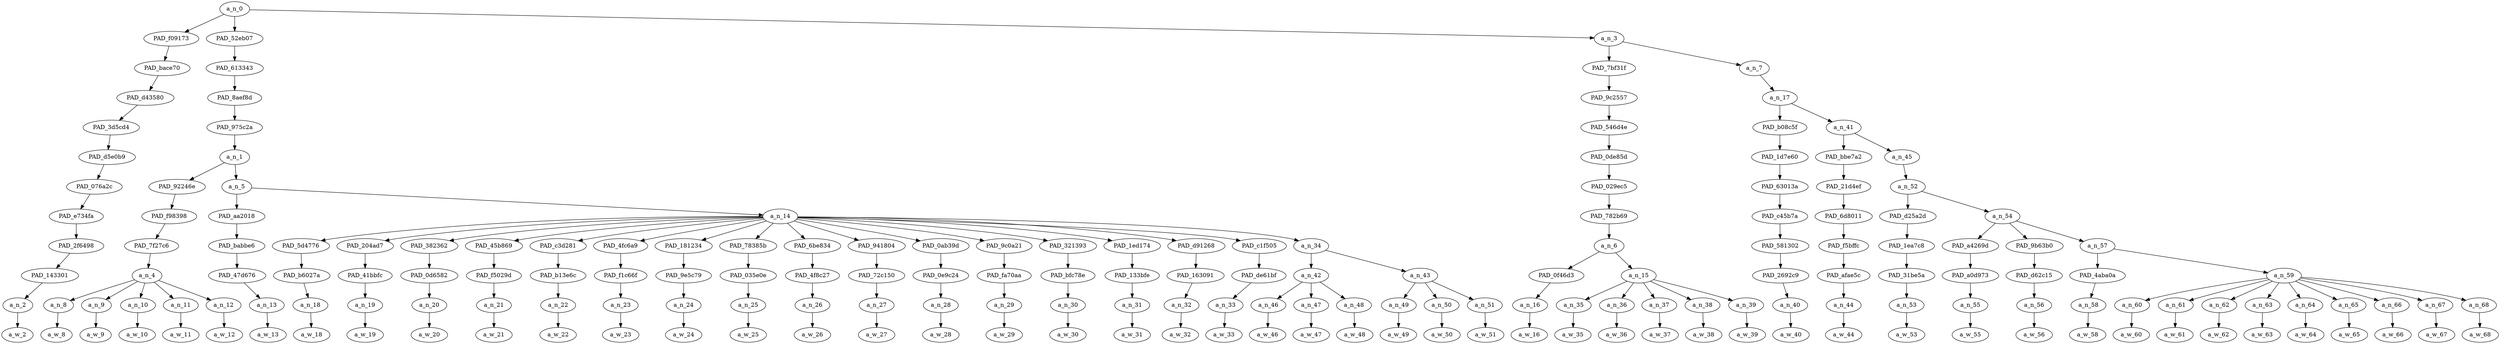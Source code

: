 strict digraph "" {
	a_n_0	[div_dir=1,
		index=0,
		level=11,
		pos="22.696282679738562,11!",
		text_span="[0, 1, 2, 3, 4, 5, 6, 7, 8, 9, 10, 11, 12, 13, 14, 15, 16, 17, 18, 19, 20, 21, 22, 23, 24, 25, 26, 27, 28, 29, 30, 31, 32, 33, 34, \
35, 36, 37, 38, 39, 40, 41, 42, 43, 44, 45, 46, 47, 48, 49]",
		value=1.00000001];
	PAD_f09173	[div_dir=1,
		index=1,
		level=10,
		pos="28.0,10!",
		text_span="[28]",
		value=0.01119639];
	a_n_0 -> PAD_f09173;
	PAD_52eb07	[div_dir=1,
		index=0,
		level=10,
		pos="5.786764705882353,10!",
		text_span="[0, 1, 2, 3, 4, 5, 6, 7, 8, 9, 10, 11, 12, 13, 14, 15, 16, 17, 18, 19, 20, 21, 22, 23, 24, 25, 26, 27]",
		value=0.59383906];
	a_n_0 -> PAD_52eb07;
	a_n_3	[div_dir=1,
		index=2,
		level=10,
		pos="34.302083333333336,10!",
		text_span="[29, 30, 31, 32, 33, 34, 35, 36, 37, 38, 39, 40, 41, 42, 43, 44, 45, 46, 47, 48, 49]",
		value=0.39487573];
	a_n_0 -> a_n_3;
	PAD_bace70	[div_dir=1,
		index=1,
		level=9,
		pos="28.0,9!",
		text_span="[28]",
		value=0.01119639];
	PAD_f09173 -> PAD_bace70;
	PAD_d43580	[div_dir=1,
		index=1,
		level=8,
		pos="28.0,8!",
		text_span="[28]",
		value=0.01119639];
	PAD_bace70 -> PAD_d43580;
	PAD_3d5cd4	[div_dir=1,
		index=1,
		level=7,
		pos="28.0,7!",
		text_span="[28]",
		value=0.01119639];
	PAD_d43580 -> PAD_3d5cd4;
	PAD_d5e0b9	[div_dir=1,
		index=1,
		level=6,
		pos="28.0,6!",
		text_span="[28]",
		value=0.01119639];
	PAD_3d5cd4 -> PAD_d5e0b9;
	PAD_076a2c	[div_dir=1,
		index=2,
		level=5,
		pos="28.0,5!",
		text_span="[28]",
		value=0.01119639];
	PAD_d5e0b9 -> PAD_076a2c;
	PAD_e734fa	[div_dir=1,
		index=3,
		level=4,
		pos="28.0,4!",
		text_span="[28]",
		value=0.01119639];
	PAD_076a2c -> PAD_e734fa;
	PAD_2f6498	[div_dir=1,
		index=19,
		level=3,
		pos="28.0,3!",
		text_span="[28]",
		value=0.01119639];
	PAD_e734fa -> PAD_2f6498;
	PAD_143301	[div_dir=1,
		index=20,
		level=2,
		pos="28.0,2!",
		text_span="[28]",
		value=0.01119639];
	PAD_2f6498 -> PAD_143301;
	a_n_2	[div_dir=1,
		index=28,
		level=1,
		pos="28.0,1!",
		text_span="[28]",
		value=0.01119639];
	PAD_143301 -> a_n_2;
	a_w_2	[div_dir=0,
		index=28,
		level=0,
		pos="28,0!",
		text_span="[28]",
		value=and2];
	a_n_2 -> a_w_2;
	PAD_613343	[div_dir=1,
		index=0,
		level=9,
		pos="5.786764705882353,9!",
		text_span="[0, 1, 2, 3, 4, 5, 6, 7, 8, 9, 10, 11, 12, 13, 14, 15, 16, 17, 18, 19, 20, 21, 22, 23, 24, 25, 26, 27]",
		value=0.59383906];
	PAD_52eb07 -> PAD_613343;
	PAD_8aef8d	[div_dir=1,
		index=0,
		level=8,
		pos="5.786764705882353,8!",
		text_span="[0, 1, 2, 3, 4, 5, 6, 7, 8, 9, 10, 11, 12, 13, 14, 15, 16, 17, 18, 19, 20, 21, 22, 23, 24, 25, 26, 27]",
		value=0.59383906];
	PAD_613343 -> PAD_8aef8d;
	PAD_975c2a	[div_dir=1,
		index=0,
		level=7,
		pos="5.786764705882353,7!",
		text_span="[0, 1, 2, 3, 4, 5, 6, 7, 8, 9, 10, 11, 12, 13, 14, 15, 16, 17, 18, 19, 20, 21, 22, 23, 24, 25, 26, 27]",
		value=0.59383906];
	PAD_8aef8d -> PAD_975c2a;
	a_n_1	[div_dir=1,
		index=0,
		level=6,
		pos="5.786764705882353,6!",
		text_span="[0, 1, 2, 3, 4, 5, 6, 7, 8, 9, 10, 11, 12, 13, 14, 15, 16, 17, 18, 19, 20, 21, 22, 23, 24, 25, 26, 27]",
		value=0.59383906];
	PAD_975c2a -> a_n_1;
	PAD_92246e	[div_dir=1,
		index=0,
		level=5,
		pos="2.0,5!",
		text_span="[0, 1, 2, 3, 4]",
		value=0.16346212];
	a_n_1 -> PAD_92246e;
	a_n_5	[div_dir=1,
		index=1,
		level=5,
		pos="9.573529411764707,5!",
		text_span="[5, 6, 7, 8, 9, 10, 11, 12, 13, 14, 15, 16, 17, 18, 19, 20, 21, 22, 23, 24, 25, 26, 27]",
		value=0.43027351];
	a_n_1 -> a_n_5;
	PAD_f98398	[div_dir=1,
		index=0,
		level=4,
		pos="2.0,4!",
		text_span="[0, 1, 2, 3, 4]",
		value=0.16346212];
	PAD_92246e -> PAD_f98398;
	PAD_7f27c6	[div_dir=1,
		index=0,
		level=3,
		pos="2.0,3!",
		text_span="[0, 1, 2, 3, 4]",
		value=0.16346212];
	PAD_f98398 -> PAD_7f27c6;
	a_n_4	[div_dir=1,
		index=0,
		level=2,
		pos="2.0,2!",
		text_span="[0, 1, 2, 3, 4]",
		value=0.16346212];
	PAD_7f27c6 -> a_n_4;
	a_n_8	[div_dir=1,
		index=0,
		level=1,
		pos="0.0,1!",
		text_span="[0]",
		value=0.03889983];
	a_n_4 -> a_n_8;
	a_n_9	[div_dir=1,
		index=1,
		level=1,
		pos="1.0,1!",
		text_span="[1]",
		value=0.03146103];
	a_n_4 -> a_n_9;
	a_n_10	[div_dir=1,
		index=2,
		level=1,
		pos="2.0,1!",
		text_span="[2]",
		value=0.03511009];
	a_n_4 -> a_n_10;
	a_n_11	[div_dir=1,
		index=3,
		level=1,
		pos="3.0,1!",
		text_span="[3]",
		value=0.03724547];
	a_n_4 -> a_n_11;
	a_n_12	[div_dir=1,
		index=4,
		level=1,
		pos="4.0,1!",
		text_span="[4]",
		value=0.02056034];
	a_n_4 -> a_n_12;
	a_w_8	[div_dir=0,
		index=0,
		level=0,
		pos="0,0!",
		text_span="[0]",
		value="<user>"];
	a_n_8 -> a_w_8;
	a_w_9	[div_dir=0,
		index=1,
		level=0,
		pos="1,0!",
		text_span="[1]",
		value="<user>1"];
	a_n_9 -> a_w_9;
	a_w_10	[div_dir=0,
		index=2,
		level=0,
		pos="2,0!",
		text_span="[2]",
		value="<user>2"];
	a_n_10 -> a_w_10;
	a_w_11	[div_dir=0,
		index=3,
		level=0,
		pos="3,0!",
		text_span="[3]",
		value="<user>3"];
	a_n_11 -> a_w_11;
	a_w_12	[div_dir=0,
		index=4,
		level=0,
		pos="4,0!",
		text_span="[4]",
		value=naam];
	a_n_12 -> a_w_12;
	PAD_aa2018	[div_dir=-1,
		index=1,
		level=4,
		pos="5.0,4!",
		text_span="[5]",
		value=0.01870754];
	a_n_5 -> PAD_aa2018;
	a_n_14	[div_dir=1,
		index=2,
		level=4,
		pos="14.147058823529411,4!",
		text_span="[6, 7, 8, 9, 10, 11, 12, 13, 14, 15, 16, 17, 18, 19, 20, 21, 22, 23, 24, 25, 26, 27]",
		value=0.41151093];
	a_n_5 -> a_n_14;
	PAD_babbe6	[div_dir=-1,
		index=1,
		level=3,
		pos="5.0,3!",
		text_span="[5]",
		value=0.01870754];
	PAD_aa2018 -> PAD_babbe6;
	PAD_47d676	[div_dir=-1,
		index=1,
		level=2,
		pos="5.0,2!",
		text_span="[5]",
		value=0.01870754];
	PAD_babbe6 -> PAD_47d676;
	a_n_13	[div_dir=-1,
		index=5,
		level=1,
		pos="5.0,1!",
		text_span="[5]",
		value=0.01870754];
	PAD_47d676 -> a_n_13;
	a_w_13	[div_dir=0,
		index=5,
		level=0,
		pos="5,0!",
		text_span="[5]",
		value=tak];
	a_n_13 -> a_w_13;
	PAD_5d4776	[div_dir=-1,
		index=2,
		level=3,
		pos="6.0,3!",
		text_span="[6]",
		value=0.02770935];
	a_n_14 -> PAD_5d4776;
	PAD_204ad7	[div_dir=1,
		index=3,
		level=3,
		pos="7.0,3!",
		text_span="[7]",
		value=0.01959036];
	a_n_14 -> PAD_204ad7;
	PAD_382362	[div_dir=1,
		index=4,
		level=3,
		pos="8.0,3!",
		text_span="[8]",
		value=0.01128043];
	a_n_14 -> PAD_382362;
	PAD_45b869	[div_dir=1,
		index=5,
		level=3,
		pos="9.0,3!",
		text_span="[9]",
		value=0.01330469];
	a_n_14 -> PAD_45b869;
	PAD_c3d281	[div_dir=1,
		index=6,
		level=3,
		pos="10.0,3!",
		text_span="[10]",
		value=0.01888728];
	a_n_14 -> PAD_c3d281;
	PAD_4fc6a9	[div_dir=1,
		index=7,
		level=3,
		pos="11.0,3!",
		text_span="[11]",
		value=0.01560922];
	a_n_14 -> PAD_4fc6a9;
	PAD_181234	[div_dir=1,
		index=8,
		level=3,
		pos="12.0,3!",
		text_span="[12]",
		value=0.01397935];
	a_n_14 -> PAD_181234;
	PAD_78385b	[div_dir=1,
		index=9,
		level=3,
		pos="13.0,3!",
		text_span="[13]",
		value=0.01656427];
	a_n_14 -> PAD_78385b;
	PAD_6be834	[div_dir=1,
		index=10,
		level=3,
		pos="14.0,3!",
		text_span="[14]",
		value=0.02071644];
	a_n_14 -> PAD_6be834;
	PAD_941804	[div_dir=1,
		index=11,
		level=3,
		pos="15.0,3!",
		text_span="[15]",
		value=0.01722334];
	a_n_14 -> PAD_941804;
	PAD_0ab39d	[div_dir=1,
		index=12,
		level=3,
		pos="16.0,3!",
		text_span="[16]",
		value=0.00955877];
	a_n_14 -> PAD_0ab39d;
	PAD_9c0a21	[div_dir=1,
		index=13,
		level=3,
		pos="17.0,3!",
		text_span="[17]",
		value=0.01633702];
	a_n_14 -> PAD_9c0a21;
	PAD_321393	[div_dir=1,
		index=14,
		level=3,
		pos="18.0,3!",
		text_span="[18]",
		value=0.01590880];
	a_n_14 -> PAD_321393;
	PAD_1ed174	[div_dir=1,
		index=15,
		level=3,
		pos="19.0,3!",
		text_span="[19]",
		value=0.01803061];
	a_n_14 -> PAD_1ed174;
	PAD_d91268	[div_dir=1,
		index=16,
		level=3,
		pos="20.0,3!",
		text_span="[20]",
		value=0.01717557];
	a_n_14 -> PAD_d91268;
	PAD_c1f505	[div_dir=1,
		index=17,
		level=3,
		pos="21.0,3!",
		text_span="[21]",
		value=0.01742882];
	a_n_14 -> PAD_c1f505;
	a_n_34	[div_dir=-1,
		index=18,
		level=3,
		pos="24.5,3!",
		text_span="[22, 23, 24, 25, 26, 27]",
		value=0.14214948];
	a_n_14 -> a_n_34;
	PAD_b6027a	[div_dir=-1,
		index=2,
		level=2,
		pos="6.0,2!",
		text_span="[6]",
		value=0.02770935];
	PAD_5d4776 -> PAD_b6027a;
	a_n_18	[div_dir=-1,
		index=6,
		level=1,
		pos="6.0,1!",
		text_span="[6]",
		value=0.02770935];
	PAD_b6027a -> a_n_18;
	a_w_18	[div_dir=0,
		index=6,
		level=0,
		pos="6,0!",
		text_span="[6]",
		value=rocky];
	a_n_18 -> a_w_18;
	PAD_41bbfc	[div_dir=1,
		index=3,
		level=2,
		pos="7.0,2!",
		text_span="[7]",
		value=0.01959036];
	PAD_204ad7 -> PAD_41bbfc;
	a_n_19	[div_dir=1,
		index=7,
		level=1,
		pos="7.0,1!",
		text_span="[7]",
		value=0.01959036];
	PAD_41bbfc -> a_n_19;
	a_w_19	[div_dir=0,
		index=7,
		level=0,
		pos="7,0!",
		text_span="[7]",
		value=handsome];
	a_n_19 -> a_w_19;
	PAD_0d6582	[div_dir=1,
		index=4,
		level=2,
		pos="8.0,2!",
		text_span="[8]",
		value=0.01128043];
	PAD_382362 -> PAD_0d6582;
	a_n_20	[div_dir=1,
		index=8,
		level=1,
		pos="8.0,1!",
		text_span="[8]",
		value=0.01128043];
	PAD_0d6582 -> a_n_20;
	a_w_20	[div_dir=0,
		index=8,
		level=0,
		pos="8,0!",
		text_span="[8]",
		value=se];
	a_n_20 -> a_w_20;
	PAD_f5029d	[div_dir=1,
		index=5,
		level=2,
		pos="9.0,2!",
		text_span="[9]",
		value=0.01330469];
	PAD_45b869 -> PAD_f5029d;
	a_n_21	[div_dir=1,
		index=9,
		level=1,
		pos="9.0,1!",
		text_span="[9]",
		value=0.01330469];
	PAD_f5029d -> a_n_21;
	a_w_21	[div_dir=0,
		index=9,
		level=0,
		pos="9,0!",
		text_span="[9]",
		value=copy];
	a_n_21 -> a_w_21;
	PAD_b13e6c	[div_dir=1,
		index=6,
		level=2,
		pos="10.0,2!",
		text_span="[10]",
		value=0.01888728];
	PAD_c3d281 -> PAD_b13e6c;
	a_n_22	[div_dir=1,
		index=10,
		level=1,
		pos="10.0,1!",
		text_span="[10]",
		value=0.01888728];
	PAD_b13e6c -> a_n_22;
	a_w_22	[div_dir=0,
		index=10,
		level=0,
		pos="10,0!",
		text_span="[10]",
		value=kiya];
	a_n_22 -> a_w_22;
	PAD_f1c66f	[div_dir=1,
		index=7,
		level=2,
		pos="11.0,2!",
		text_span="[11]",
		value=0.01560922];
	PAD_4fc6a9 -> PAD_f1c66f;
	a_n_23	[div_dir=1,
		index=11,
		level=1,
		pos="11.0,1!",
		text_span="[11]",
		value=0.01560922];
	PAD_f1c66f -> a_n_23;
	a_w_23	[div_dir=0,
		index=11,
		level=0,
		pos="11,0!",
		text_span="[11]",
		value=hai];
	a_n_23 -> a_w_23;
	PAD_9e5c79	[div_dir=1,
		index=8,
		level=2,
		pos="12.0,2!",
		text_span="[12]",
		value=0.01397935];
	PAD_181234 -> PAD_9e5c79;
	a_n_24	[div_dir=1,
		index=12,
		level=1,
		pos="12.0,1!",
		text_span="[12]",
		value=0.01397935];
	PAD_9e5c79 -> a_n_24;
	a_w_24	[div_dir=0,
		index=12,
		level=0,
		pos="12,0!",
		text_span="[12]",
		value=itna];
	a_n_24 -> a_w_24;
	PAD_035e0e	[div_dir=1,
		index=9,
		level=2,
		pos="13.0,2!",
		text_span="[13]",
		value=0.01656427];
	PAD_78385b -> PAD_035e0e;
	a_n_25	[div_dir=1,
		index=13,
		level=1,
		pos="13.0,1!",
		text_span="[13]",
		value=0.01656427];
	PAD_035e0e -> a_n_25;
	a_w_25	[div_dir=0,
		index=13,
		level=0,
		pos="13,0!",
		text_span="[13]",
		value=bhi];
	a_n_25 -> a_w_25;
	PAD_4f8c27	[div_dir=1,
		index=10,
		level=2,
		pos="14.0,2!",
		text_span="[14]",
		value=0.02071644];
	PAD_6be834 -> PAD_4f8c27;
	a_n_26	[div_dir=1,
		index=14,
		level=1,
		pos="14.0,1!",
		text_span="[14]",
		value=0.02071644];
	PAD_4f8c27 -> a_n_26;
	a_w_26	[div_dir=0,
		index=14,
		level=0,
		pos="14,0!",
		text_span="[14]",
		value=nahin];
	a_n_26 -> a_w_26;
	PAD_72c150	[div_dir=1,
		index=11,
		level=2,
		pos="15.0,2!",
		text_span="[15]",
		value=0.01722334];
	PAD_941804 -> PAD_72c150;
	a_n_27	[div_dir=1,
		index=15,
		level=1,
		pos="15.0,1!",
		text_span="[15]",
		value=0.01722334];
	PAD_72c150 -> a_n_27;
	a_w_27	[div_dir=0,
		index=15,
		level=0,
		pos="15,0!",
		text_span="[15]",
		value=janta];
	a_n_27 -> a_w_27;
	PAD_0e9c24	[div_dir=1,
		index=12,
		level=2,
		pos="16.0,2!",
		text_span="[16]",
		value=0.00955877];
	PAD_0ab39d -> PAD_0e9c24;
	a_n_28	[div_dir=1,
		index=16,
		level=1,
		pos="16.0,1!",
		text_span="[16]",
		value=0.00955877];
	PAD_0e9c24 -> a_n_28;
	a_w_28	[div_dir=0,
		index=16,
		level=0,
		pos="16,0!",
		text_span="[16]",
		value=ki];
	a_n_28 -> a_w_28;
	PAD_fa70aa	[div_dir=1,
		index=13,
		level=2,
		pos="17.0,2!",
		text_span="[17]",
		value=0.01633702];
	PAD_9c0a21 -> PAD_fa70aa;
	a_n_29	[div_dir=1,
		index=17,
		level=1,
		pos="17.0,1!",
		text_span="[17]",
		value=0.01633702];
	PAD_fa70aa -> a_n_29;
	a_w_29	[div_dir=0,
		index=17,
		level=0,
		pos="17,0!",
		text_span="[17]",
		value=tere];
	a_n_29 -> a_w_29;
	PAD_bfc78e	[div_dir=1,
		index=14,
		level=2,
		pos="18.0,2!",
		text_span="[18]",
		value=0.01590880];
	PAD_321393 -> PAD_bfc78e;
	a_n_30	[div_dir=1,
		index=18,
		level=1,
		pos="18.0,1!",
		text_span="[18]",
		value=0.01590880];
	PAD_bfc78e -> a_n_30;
	a_w_30	[div_dir=0,
		index=18,
		level=0,
		pos="18,0!",
		text_span="[18]",
		value=baap];
	a_n_30 -> a_w_30;
	PAD_133bfe	[div_dir=1,
		index=15,
		level=2,
		pos="19.0,2!",
		text_span="[19]",
		value=0.01803061];
	PAD_1ed174 -> PAD_133bfe;
	a_n_31	[div_dir=1,
		index=19,
		level=1,
		pos="19.0,1!",
		text_span="[19]",
		value=0.01803061];
	PAD_133bfe -> a_n_31;
	a_w_31	[div_dir=0,
		index=19,
		level=0,
		pos="19,0!",
		text_span="[19]",
		value=dada];
	a_n_31 -> a_w_31;
	PAD_163091	[div_dir=1,
		index=16,
		level=2,
		pos="20.0,2!",
		text_span="[20]",
		value=0.01717557];
	PAD_d91268 -> PAD_163091;
	a_n_32	[div_dir=1,
		index=20,
		level=1,
		pos="20.0,1!",
		text_span="[20]",
		value=0.01717557];
	PAD_163091 -> a_n_32;
	a_w_32	[div_dir=0,
		index=20,
		level=0,
		pos="20,0!",
		text_span="[20]",
		value=bhi1];
	a_n_32 -> a_w_32;
	PAD_de61bf	[div_dir=1,
		index=17,
		level=2,
		pos="21.0,2!",
		text_span="[21]",
		value=0.01742882];
	PAD_c1f505 -> PAD_de61bf;
	a_n_33	[div_dir=1,
		index=21,
		level=1,
		pos="21.0,1!",
		text_span="[21]",
		value=0.01742882];
	PAD_de61bf -> a_n_33;
	a_w_33	[div_dir=0,
		index=21,
		level=0,
		pos="21,0!",
		text_span="[21]",
		value=hindu];
	a_n_33 -> a_w_33;
	a_n_42	[div_dir=-1,
		index=18,
		level=2,
		pos="23.0,2!",
		text_span="[22, 23, 24]",
		value=0.07847832];
	a_n_34 -> a_n_42;
	a_n_43	[div_dir=-1,
		index=19,
		level=2,
		pos="26.0,2!",
		text_span="[25, 26, 27]",
		value=0.06356217];
	a_n_34 -> a_n_43;
	a_n_46	[div_dir=1,
		index=22,
		level=1,
		pos="22.0,1!",
		text_span="[22]",
		value=0.01717636];
	a_n_42 -> a_n_46;
	a_n_47	[div_dir=1,
		index=23,
		level=1,
		pos="23.0,1!",
		text_span="[23]",
		value=0.01802412];
	a_n_42 -> a_n_47;
	a_n_48	[div_dir=-1,
		index=24,
		level=1,
		pos="24.0,1!",
		text_span="[24]",
		value=0.04323092];
	a_n_42 -> a_n_48;
	a_w_46	[div_dir=0,
		index=22,
		level=0,
		pos="22,0!",
		text_span="[22]",
		value=the];
	a_n_46 -> a_w_46;
	a_w_47	[div_dir=0,
		index=23,
		level=0,
		pos="23,0!",
		text_span="[23]",
		value=and];
	a_n_47 -> a_w_47;
	a_w_48	[div_dir=0,
		index=24,
		level=0,
		pos="24,0!",
		text_span="[24]",
		value=turk];
	a_n_48 -> a_w_48;
	a_n_49	[div_dir=1,
		index=25,
		level=1,
		pos="25.0,1!",
		text_span="[25]",
		value=0.01288499];
	a_n_43 -> a_n_49;
	a_n_50	[div_dir=1,
		index=26,
		level=1,
		pos="26.0,1!",
		text_span="[26]",
		value=0.01258479];
	a_n_43 -> a_n_50;
	a_n_51	[div_dir=-1,
		index=27,
		level=1,
		pos="27.0,1!",
		text_span="[27]",
		value=0.03798368];
	a_n_43 -> a_n_51;
	a_w_49	[div_dir=0,
		index=25,
		level=0,
		pos="25,0!",
		text_span="[25]",
		value=came];
	a_n_49 -> a_w_49;
	a_w_50	[div_dir=0,
		index=26,
		level=0,
		pos="26,0!",
		text_span="[26]",
		value=and1];
	a_n_50 -> a_w_50;
	a_w_51	[div_dir=0,
		index=27,
		level=0,
		pos="27,0!",
		text_span="[27]",
		value=raped];
	a_n_51 -> a_w_51;
	PAD_7bf31f	[div_dir=-1,
		index=2,
		level=9,
		pos="32.5,9!",
		text_span="[29, 30, 31, 32, 33, 34]",
		value=0.11296306];
	a_n_3 -> PAD_7bf31f;
	a_n_7	[div_dir=1,
		index=3,
		level=9,
		pos="36.10416666666667,9!",
		text_span="[35, 36, 37, 38, 39, 40, 41, 42, 43, 44, 45, 46, 47, 48, 49]",
		value=0.28189925];
	a_n_3 -> a_n_7;
	PAD_9c2557	[div_dir=-1,
		index=2,
		level=8,
		pos="32.5,8!",
		text_span="[29, 30, 31, 32, 33, 34]",
		value=0.11296306];
	PAD_7bf31f -> PAD_9c2557;
	PAD_546d4e	[div_dir=-1,
		index=2,
		level=7,
		pos="32.5,7!",
		text_span="[29, 30, 31, 32, 33, 34]",
		value=0.11296306];
	PAD_9c2557 -> PAD_546d4e;
	PAD_0de85d	[div_dir=-1,
		index=2,
		level=6,
		pos="32.5,6!",
		text_span="[29, 30, 31, 32, 33, 34]",
		value=0.11296306];
	PAD_546d4e -> PAD_0de85d;
	PAD_029ec5	[div_dir=-1,
		index=3,
		level=5,
		pos="32.5,5!",
		text_span="[29, 30, 31, 32, 33, 34]",
		value=0.11296306];
	PAD_0de85d -> PAD_029ec5;
	PAD_782b69	[div_dir=-1,
		index=4,
		level=4,
		pos="32.5,4!",
		text_span="[29, 30, 31, 32, 33, 34]",
		value=0.11296306];
	PAD_029ec5 -> PAD_782b69;
	a_n_6	[div_dir=-1,
		index=20,
		level=3,
		pos="32.5,3!",
		text_span="[29, 30, 31, 32, 33, 34]",
		value=0.11296306];
	PAD_782b69 -> a_n_6;
	PAD_0f46d3	[div_dir=1,
		index=22,
		level=2,
		pos="34.0,2!",
		text_span="[34]",
		value=0.01039752];
	a_n_6 -> PAD_0f46d3;
	a_n_15	[div_dir=-1,
		index=21,
		level=2,
		pos="31.0,2!",
		text_span="[29, 30, 31, 32, 33]",
		value=0.10250993];
	a_n_6 -> a_n_15;
	a_n_16	[div_dir=1,
		index=34,
		level=1,
		pos="34.0,1!",
		text_span="[34]",
		value=0.01039752];
	PAD_0f46d3 -> a_n_16;
	a_w_16	[div_dir=0,
		index=34,
		level=0,
		pos="34,0!",
		text_span="[34]",
		value=like];
	a_n_16 -> a_w_16;
	a_n_35	[div_dir=1,
		index=29,
		level=1,
		pos="29.0,1!",
		text_span="[29]",
		value=0.01205437];
	a_n_15 -> a_n_35;
	a_n_36	[div_dir=1,
		index=30,
		level=1,
		pos="30.0,1!",
		text_span="[30]",
		value=0.01649739];
	a_n_15 -> a_n_36;
	a_n_37	[div_dir=-1,
		index=31,
		level=1,
		pos="31.0,1!",
		text_span="[31]",
		value=0.03275742];
	a_n_15 -> a_n_37;
	a_n_38	[div_dir=1,
		index=32,
		level=1,
		pos="32.0,1!",
		text_span="[32]",
		value=0.01263960];
	a_n_15 -> a_n_38;
	a_n_39	[div_dir=-1,
		index=33,
		level=1,
		pos="33.0,1!",
		text_span="[33]",
		value=0.02849181];
	a_n_15 -> a_n_39;
	a_w_35	[div_dir=0,
		index=29,
		level=0,
		pos="29,0!",
		text_span="[29]",
		value=some];
	a_n_35 -> a_w_35;
	a_w_36	[div_dir=0,
		index=30,
		level=0,
		pos="30,0!",
		text_span="[30]",
		value=turned];
	a_n_36 -> a_w_36;
	a_w_37	[div_dir=0,
		index=31,
		level=0,
		pos="31,0!",
		text_span="[31]",
		value=muslim];
	a_n_37 -> a_w_37;
	a_w_38	[div_dir=0,
		index=32,
		level=0,
		pos="32,0!",
		text_span="[32]",
		value=and3];
	a_n_38 -> a_w_38;
	a_w_39	[div_dir=0,
		index=33,
		level=0,
		pos="33,0!",
		text_span="[33]",
		value=idiots];
	a_n_39 -> a_w_39;
	a_n_17	[div_dir=1,
		index=3,
		level=8,
		pos="36.10416666666667,8!",
		text_span="[35, 36, 37, 38, 39, 40, 41, 42, 43, 44, 45, 46, 47, 48, 49]",
		value=0.28185482];
	a_n_7 -> a_n_17;
	PAD_b08c5f	[div_dir=1,
		index=3,
		level=7,
		pos="35.0,7!",
		text_span="[35]",
		value=0.01058457];
	a_n_17 -> PAD_b08c5f;
	a_n_41	[div_dir=1,
		index=4,
		level=7,
		pos="37.208333333333336,7!",
		text_span="[36, 37, 38, 39, 40, 41, 42, 43, 44, 45, 46, 47, 48, 49]",
		value=0.27122582];
	a_n_17 -> a_n_41;
	PAD_1d7e60	[div_dir=1,
		index=3,
		level=6,
		pos="35.0,6!",
		text_span="[35]",
		value=0.01058457];
	PAD_b08c5f -> PAD_1d7e60;
	PAD_63013a	[div_dir=1,
		index=4,
		level=5,
		pos="35.0,5!",
		text_span="[35]",
		value=0.01058457];
	PAD_1d7e60 -> PAD_63013a;
	PAD_c45b7a	[div_dir=1,
		index=5,
		level=4,
		pos="35.0,4!",
		text_span="[35]",
		value=0.01058457];
	PAD_63013a -> PAD_c45b7a;
	PAD_581302	[div_dir=1,
		index=21,
		level=3,
		pos="35.0,3!",
		text_span="[35]",
		value=0.01058457];
	PAD_c45b7a -> PAD_581302;
	PAD_2692c9	[div_dir=1,
		index=23,
		level=2,
		pos="35.0,2!",
		text_span="[35]",
		value=0.01058457];
	PAD_581302 -> PAD_2692c9;
	a_n_40	[div_dir=1,
		index=35,
		level=1,
		pos="35.0,1!",
		text_span="[35]",
		value=0.01058457];
	PAD_2692c9 -> a_n_40;
	a_w_40	[div_dir=0,
		index=35,
		level=0,
		pos="35,0!",
		text_span="[35]",
		value=you];
	a_n_40 -> a_w_40;
	PAD_bbe7a2	[div_dir=-1,
		index=4,
		level=6,
		pos="36.0,6!",
		text_span="[36]",
		value=0.00982910];
	a_n_41 -> PAD_bbe7a2;
	a_n_45	[div_dir=1,
		index=5,
		level=6,
		pos="38.41666666666667,6!",
		text_span="[37, 38, 39, 40, 41, 42, 43, 44, 45, 46, 47, 48, 49]",
		value=0.26135608];
	a_n_41 -> a_n_45;
	PAD_21d4ef	[div_dir=-1,
		index=5,
		level=5,
		pos="36.0,5!",
		text_span="[36]",
		value=0.00982910];
	PAD_bbe7a2 -> PAD_21d4ef;
	PAD_6d8011	[div_dir=-1,
		index=6,
		level=4,
		pos="36.0,4!",
		text_span="[36]",
		value=0.00982910];
	PAD_21d4ef -> PAD_6d8011;
	PAD_f5bffc	[div_dir=-1,
		index=22,
		level=3,
		pos="36.0,3!",
		text_span="[36]",
		value=0.00982910];
	PAD_6d8011 -> PAD_f5bffc;
	PAD_afae5c	[div_dir=-1,
		index=24,
		level=2,
		pos="36.0,2!",
		text_span="[36]",
		value=0.00982910];
	PAD_f5bffc -> PAD_afae5c;
	a_n_44	[div_dir=-1,
		index=36,
		level=1,
		pos="36.0,1!",
		text_span="[36]",
		value=0.00982910];
	PAD_afae5c -> a_n_44;
	a_w_44	[div_dir=0,
		index=36,
		level=0,
		pos="36,0!",
		text_span="[36]",
		value=think];
	a_n_44 -> a_w_44;
	a_n_52	[div_dir=1,
		index=6,
		level=5,
		pos="38.41666666666667,5!",
		text_span="[37, 38, 39, 40, 41, 42, 43, 44, 45, 46, 47, 48, 49]",
		value=0.26131356];
	a_n_45 -> a_n_52;
	PAD_d25a2d	[div_dir=1,
		index=7,
		level=4,
		pos="37.0,4!",
		text_span="[37]",
		value=0.01082482];
	a_n_52 -> PAD_d25a2d;
	a_n_54	[div_dir=1,
		index=8,
		level=4,
		pos="39.833333333333336,4!",
		text_span="[38, 39, 40, 41, 42, 43, 44, 45, 46, 47, 48, 49]",
		value=0.25044621];
	a_n_52 -> a_n_54;
	PAD_1ea7c8	[div_dir=1,
		index=23,
		level=3,
		pos="37.0,3!",
		text_span="[37]",
		value=0.01082482];
	PAD_d25a2d -> PAD_1ea7c8;
	PAD_31be5a	[div_dir=1,
		index=25,
		level=2,
		pos="37.0,2!",
		text_span="[37]",
		value=0.01082482];
	PAD_1ea7c8 -> PAD_31be5a;
	a_n_53	[div_dir=1,
		index=37,
		level=1,
		pos="37.0,1!",
		text_span="[37]",
		value=0.01082482];
	PAD_31be5a -> a_n_53;
	a_w_53	[div_dir=0,
		index=37,
		level=0,
		pos="37,0!",
		text_span="[37]",
		value=you1];
	a_n_53 -> a_w_53;
	PAD_a4269d	[div_dir=1,
		index=24,
		level=3,
		pos="38.0,3!",
		text_span="[38]",
		value=0.01433620];
	a_n_54 -> PAD_a4269d;
	PAD_9b63b0	[div_dir=1,
		index=25,
		level=3,
		pos="39.0,3!",
		text_span="[39]",
		value=0.01141577];
	a_n_54 -> PAD_9b63b0;
	a_n_57	[div_dir=1,
		index=26,
		level=3,
		pos="42.5,3!",
		text_span="[40, 41, 42, 43, 44, 45, 46, 47, 48, 49]",
		value=0.22465193];
	a_n_54 -> a_n_57;
	PAD_a0d973	[div_dir=1,
		index=26,
		level=2,
		pos="38.0,2!",
		text_span="[38]",
		value=0.01433620];
	PAD_a4269d -> PAD_a0d973;
	a_n_55	[div_dir=1,
		index=38,
		level=1,
		pos="38.0,1!",
		text_span="[38]",
		value=0.01433620];
	PAD_a0d973 -> a_n_55;
	a_w_55	[div_dir=0,
		index=38,
		level=0,
		pos="38,0!",
		text_span="[38]",
		value=ruled];
	a_n_55 -> a_w_55;
	PAD_d62c15	[div_dir=1,
		index=27,
		level=2,
		pos="39.0,2!",
		text_span="[39]",
		value=0.01141577];
	PAD_9b63b0 -> PAD_d62c15;
	a_n_56	[div_dir=1,
		index=39,
		level=1,
		pos="39.0,1!",
		text_span="[39]",
		value=0.01141577];
	PAD_d62c15 -> a_n_56;
	a_w_56	[div_dir=0,
		index=39,
		level=0,
		pos="39,0!",
		text_span="[39]",
		value=us];
	a_n_56 -> a_w_56;
	PAD_4aba0a	[div_dir=1,
		index=28,
		level=2,
		pos="40.0,2!",
		text_span="[40]",
		value=0.00725391];
	a_n_57 -> PAD_4aba0a;
	a_n_59	[div_dir=1,
		index=29,
		level=2,
		pos="45.0,2!",
		text_span="[41, 42, 43, 44, 45, 46, 47, 48, 49]",
		value=0.21736580];
	a_n_57 -> a_n_59;
	a_n_58	[div_dir=1,
		index=40,
		level=1,
		pos="40.0,1!",
		text_span="[40]",
		value=0.00725391];
	PAD_4aba0a -> a_n_58;
	a_w_58	[div_dir=0,
		index=40,
		level=0,
		pos="40,0!",
		text_span="[40]",
		value=for];
	a_n_58 -> a_w_58;
	a_n_60	[div_dir=1,
		index=41,
		level=1,
		pos="41.0,1!",
		text_span="[41]",
		value=0.01186789];
	a_n_59 -> a_n_60;
	a_n_61	[div_dir=1,
		index=42,
		level=1,
		pos="42.0,1!",
		text_span="[42]",
		value=0.01081707];
	a_n_59 -> a_n_61;
	a_n_62	[div_dir=1,
		index=43,
		level=1,
		pos="43.0,1!",
		text_span="[43]",
		value=0.01137034];
	a_n_59 -> a_n_62;
	a_n_63	[div_dir=1,
		index=44,
		level=1,
		pos="44.0,1!",
		text_span="[44]",
		value=0.02895541];
	a_n_59 -> a_n_63;
	a_n_64	[div_dir=1,
		index=45,
		level=1,
		pos="45.0,1!",
		text_span="[45]",
		value=0.01413964];
	a_n_59 -> a_n_64;
	a_n_65	[div_dir=-1,
		index=46,
		level=1,
		pos="46.0,1!",
		text_span="[46]",
		value=0.01397824];
	a_n_59 -> a_n_65;
	a_n_66	[div_dir=1,
		index=47,
		level=1,
		pos="47.0,1!",
		text_span="[47]",
		value=0.02676148];
	a_n_59 -> a_n_66;
	a_n_67	[div_dir=1,
		index=48,
		level=1,
		pos="48.0,1!",
		text_span="[48]",
		value=0.02118398];
	a_n_59 -> a_n_67;
	a_n_68	[div_dir=-1,
		index=49,
		level=1,
		pos="49.0,1!",
		text_span="[49]",
		value=0.07825898];
	a_n_59 -> a_n_68;
	a_w_60	[div_dir=0,
		index=41,
		level=0,
		pos="41,0!",
		text_span="[41]",
		value="<number>"];
	a_n_60 -> a_w_60;
	a_w_61	[div_dir=0,
		index=42,
		level=0,
		pos="42,0!",
		text_span="[42]",
		value=years];
	a_n_61 -> a_w_61;
	a_w_62	[div_dir=0,
		index=43,
		level=0,
		pos="43,0!",
		text_span="[43]",
		value=ja];
	a_n_62 -> a_w_62;
	a_w_63	[div_dir=0,
		index=44,
		level=0,
		pos="44,0!",
		text_span="[44]",
		value=pehle];
	a_n_63 -> a_w_63;
	a_w_64	[div_dir=0,
		index=45,
		level=0,
		pos="45,0!",
		text_span="[45]",
		value=history];
	a_n_64 -> a_w_64;
	a_w_65	[div_dir=0,
		index=46,
		level=0,
		pos="46,0!",
		text_span="[46]",
		value=pad];
	a_n_65 -> a_w_65;
	a_w_66	[div_dir=0,
		index=47,
		level=0,
		pos="47,0!",
		text_span="[47]",
		value=phir];
	a_n_66 -> a_w_66;
	a_w_67	[div_dir=0,
		index=48,
		level=0,
		pos="48,0!",
		text_span="[48]",
		value=baat];
	a_n_67 -> a_w_67;
	a_w_68	[div_dir=0,
		index=49,
		level=0,
		pos="49,0!",
		text_span="[49]",
		value=karna];
	a_n_68 -> a_w_68;
}
